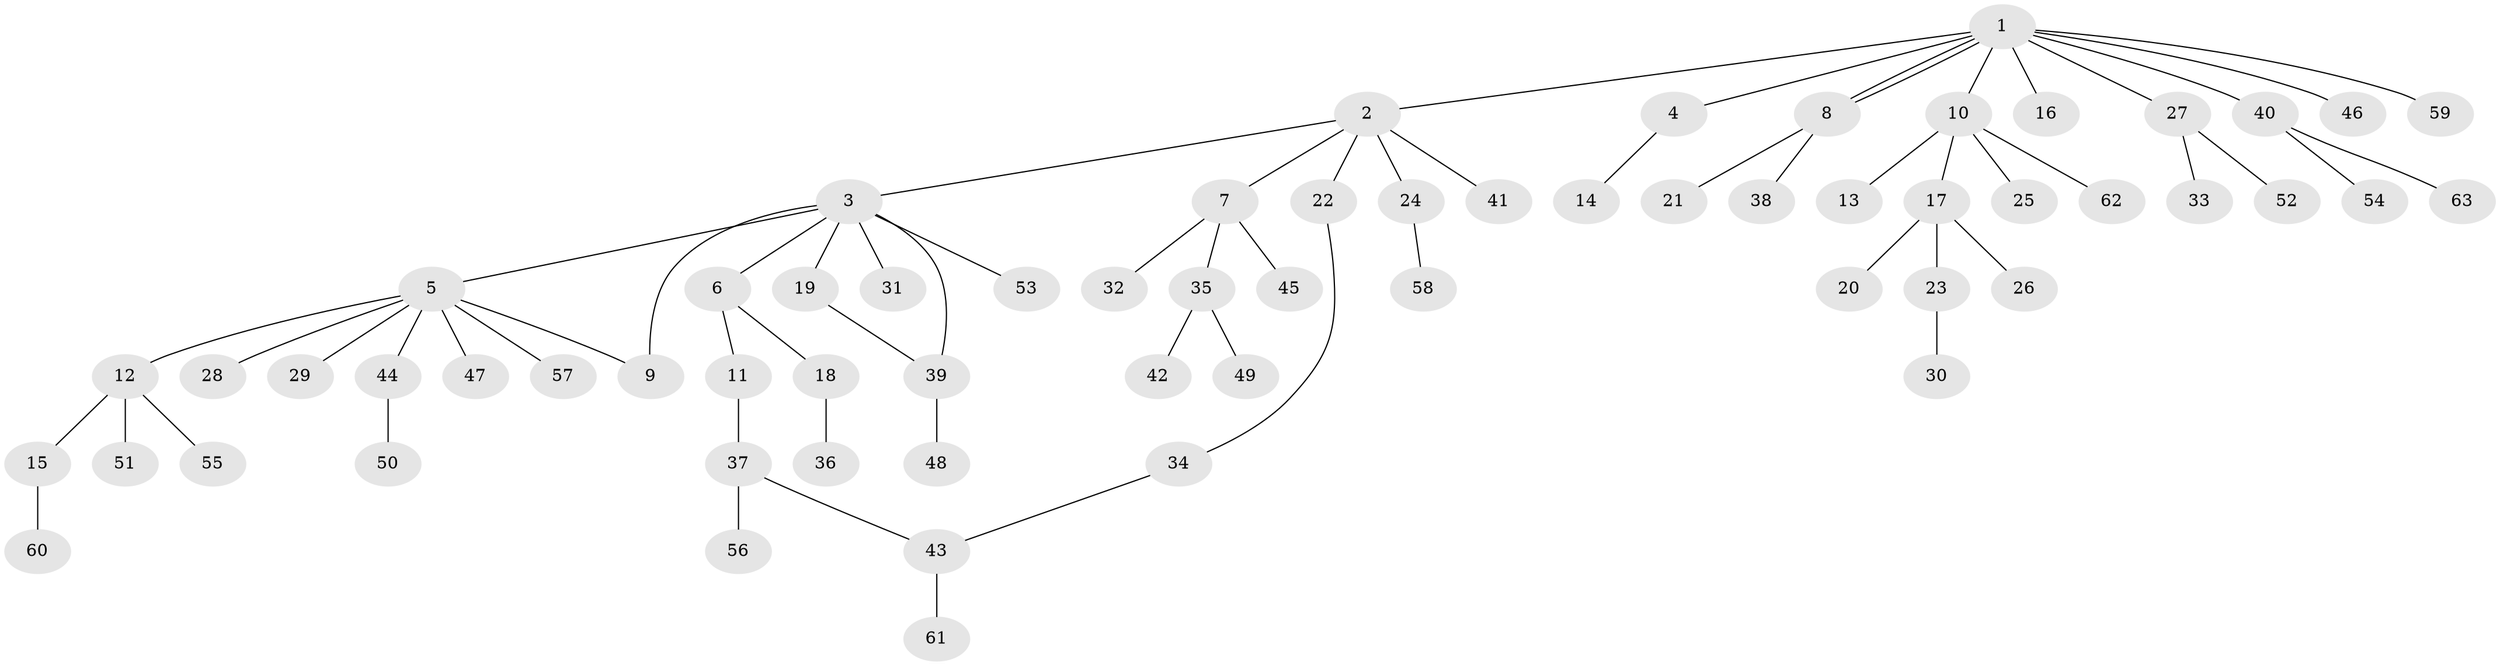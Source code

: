 // coarse degree distribution, {5: 0.05555555555555555, 1: 0.7777777777777778, 2: 0.05555555555555555, 7: 0.05555555555555555, 6: 0.05555555555555555}
// Generated by graph-tools (version 1.1) at 2025/50/03/04/25 21:50:11]
// undirected, 63 vertices, 66 edges
graph export_dot {
graph [start="1"]
  node [color=gray90,style=filled];
  1;
  2;
  3;
  4;
  5;
  6;
  7;
  8;
  9;
  10;
  11;
  12;
  13;
  14;
  15;
  16;
  17;
  18;
  19;
  20;
  21;
  22;
  23;
  24;
  25;
  26;
  27;
  28;
  29;
  30;
  31;
  32;
  33;
  34;
  35;
  36;
  37;
  38;
  39;
  40;
  41;
  42;
  43;
  44;
  45;
  46;
  47;
  48;
  49;
  50;
  51;
  52;
  53;
  54;
  55;
  56;
  57;
  58;
  59;
  60;
  61;
  62;
  63;
  1 -- 2;
  1 -- 4;
  1 -- 8;
  1 -- 8;
  1 -- 10;
  1 -- 16;
  1 -- 27;
  1 -- 40;
  1 -- 46;
  1 -- 59;
  2 -- 3;
  2 -- 7;
  2 -- 22;
  2 -- 24;
  2 -- 41;
  3 -- 5;
  3 -- 6;
  3 -- 9;
  3 -- 19;
  3 -- 31;
  3 -- 39;
  3 -- 53;
  4 -- 14;
  5 -- 9;
  5 -- 12;
  5 -- 28;
  5 -- 29;
  5 -- 44;
  5 -- 47;
  5 -- 57;
  6 -- 11;
  6 -- 18;
  7 -- 32;
  7 -- 35;
  7 -- 45;
  8 -- 21;
  8 -- 38;
  10 -- 13;
  10 -- 17;
  10 -- 25;
  10 -- 62;
  11 -- 37;
  12 -- 15;
  12 -- 51;
  12 -- 55;
  15 -- 60;
  17 -- 20;
  17 -- 23;
  17 -- 26;
  18 -- 36;
  19 -- 39;
  22 -- 34;
  23 -- 30;
  24 -- 58;
  27 -- 33;
  27 -- 52;
  34 -- 43;
  35 -- 42;
  35 -- 49;
  37 -- 43;
  37 -- 56;
  39 -- 48;
  40 -- 54;
  40 -- 63;
  43 -- 61;
  44 -- 50;
}
